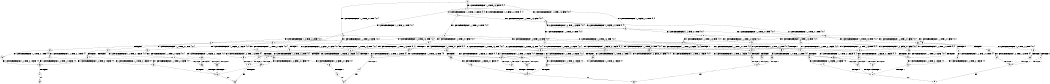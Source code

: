 digraph BCG {
size = "7, 10.5";
center = TRUE;
node [shape = circle];
0 [peripheries = 2];
0 -> 1 [label = "EX !0 !ATOMIC_EXCH_BRANCH (1, +0, TRUE, +1, 3, FALSE) !{0, 1}"];
0 -> 2 [label = "EX !1 !ATOMIC_EXCH_BRANCH (1, +1, TRUE, +0, 1, TRUE) !{0, 1}"];
0 -> 3 [label = "EX !0 !ATOMIC_EXCH_BRANCH (1, +0, TRUE, +1, 3, FALSE) !{0, 1}"];
1 -> 4 [label = "EX !0 !ATOMIC_EXCH_BRANCH (1, +0, FALSE, +0, 1, TRUE) !{0, 1}"];
1 -> 5 [label = "EX !1 !ATOMIC_EXCH_BRANCH (1, +1, TRUE, +0, 1, TRUE) !{0, 1}"];
1 -> 6 [label = "EX !0 !ATOMIC_EXCH_BRANCH (1, +0, FALSE, +0, 1, TRUE) !{0, 1}"];
2 -> 7 [label = "EX !1 !ATOMIC_EXCH_BRANCH (1, +1, TRUE, +0, 1, FALSE) !{0, 1}"];
2 -> 8 [label = "EX !0 !ATOMIC_EXCH_BRANCH (1, +0, TRUE, +1, 3, TRUE) !{0, 1}"];
2 -> 9 [label = "EX !0 !ATOMIC_EXCH_BRANCH (1, +0, TRUE, +1, 3, TRUE) !{0, 1}"];
3 -> 10 [label = "EX !1 !ATOMIC_EXCH_BRANCH (1, +1, TRUE, +0, 1, TRUE) !{0, 1}"];
3 -> 6 [label = "EX !0 !ATOMIC_EXCH_BRANCH (1, +0, FALSE, +0, 1, TRUE) !{0, 1}"];
3 -> 11 [label = "EX !1 !ATOMIC_EXCH_BRANCH (1, +1, TRUE, +0, 1, TRUE) !{0, 1}"];
4 -> 1 [label = "EX !0 !ATOMIC_EXCH_BRANCH (1, +0, TRUE, +1, 3, FALSE) !{0, 1}"];
4 -> 12 [label = "EX !1 !ATOMIC_EXCH_BRANCH (1, +1, TRUE, +0, 1, TRUE) !{0, 1}"];
4 -> 3 [label = "EX !0 !ATOMIC_EXCH_BRANCH (1, +0, TRUE, +1, 3, FALSE) !{0, 1}"];
5 -> 13 [label = "EX !0 !ATOMIC_EXCH_BRANCH (1, +0, FALSE, +0, 1, FALSE) !{0, 1}"];
5 -> 14 [label = "EX !1 !ATOMIC_EXCH_BRANCH (1, +1, TRUE, +0, 1, FALSE) !{0, 1}"];
5 -> 15 [label = "EX !0 !ATOMIC_EXCH_BRANCH (1, +0, FALSE, +0, 1, FALSE) !{0, 1}"];
6 -> 16 [label = "EX !1 !ATOMIC_EXCH_BRANCH (1, +1, TRUE, +0, 1, TRUE) !{0, 1}"];
6 -> 3 [label = "EX !0 !ATOMIC_EXCH_BRANCH (1, +0, TRUE, +1, 3, FALSE) !{0, 1}"];
6 -> 17 [label = "EX !1 !ATOMIC_EXCH_BRANCH (1, +1, TRUE, +0, 1, TRUE) !{0, 1}"];
7 -> 18 [label = "EX !0 !ATOMIC_EXCH_BRANCH (1, +0, TRUE, +1, 3, TRUE) !{0, 1}"];
7 -> 19 [label = "TERMINATE !1"];
7 -> 20 [label = "EX !0 !ATOMIC_EXCH_BRANCH (1, +0, TRUE, +1, 3, TRUE) !{0, 1}"];
8 -> 21 [label = "EX !1 !ATOMIC_EXCH_BRANCH (1, +1, TRUE, +0, 1, TRUE) !{0, 1}"];
8 -> 22 [label = "TERMINATE !0"];
9 -> 23 [label = "EX !1 !ATOMIC_EXCH_BRANCH (1, +1, TRUE, +0, 1, TRUE) !{0, 1}"];
9 -> 24 [label = "EX !1 !ATOMIC_EXCH_BRANCH (1, +1, TRUE, +0, 1, TRUE) !{0, 1}"];
9 -> 25 [label = "TERMINATE !0"];
10 -> 26 [label = "EX !0 !ATOMIC_EXCH_BRANCH (1, +0, FALSE, +0, 1, FALSE) !{0, 1}"];
10 -> 27 [label = "EX !1 !ATOMIC_EXCH_BRANCH (1, +1, TRUE, +0, 1, FALSE) !{0, 1}"];
10 -> 15 [label = "EX !0 !ATOMIC_EXCH_BRANCH (1, +0, FALSE, +0, 1, FALSE) !{0, 1}"];
11 -> 27 [label = "EX !1 !ATOMIC_EXCH_BRANCH (1, +1, TRUE, +0, 1, FALSE) !{0, 1}"];
11 -> 15 [label = "EX !0 !ATOMIC_EXCH_BRANCH (1, +0, FALSE, +0, 1, FALSE) !{0, 1}"];
11 -> 28 [label = "EX !1 !ATOMIC_EXCH_BRANCH (1, +1, TRUE, +0, 1, FALSE) !{0, 1}"];
12 -> 8 [label = "EX !0 !ATOMIC_EXCH_BRANCH (1, +0, TRUE, +1, 3, TRUE) !{0, 1}"];
12 -> 29 [label = "EX !1 !ATOMIC_EXCH_BRANCH (1, +1, TRUE, +0, 1, FALSE) !{0, 1}"];
12 -> 9 [label = "EX !0 !ATOMIC_EXCH_BRANCH (1, +0, TRUE, +1, 3, TRUE) !{0, 1}"];
13 -> 30 [label = "EX !1 !ATOMIC_EXCH_BRANCH (1, +1, TRUE, +0, 1, FALSE) !{0, 1}"];
13 -> 31 [label = "TERMINATE !0"];
14 -> 32 [label = "EX !0 !ATOMIC_EXCH_BRANCH (1, +0, FALSE, +0, 1, FALSE) !{0, 1}"];
14 -> 33 [label = "TERMINATE !1"];
14 -> 34 [label = "EX !0 !ATOMIC_EXCH_BRANCH (1, +0, FALSE, +0, 1, FALSE) !{0, 1}"];
15 -> 35 [label = "EX !1 !ATOMIC_EXCH_BRANCH (1, +1, TRUE, +0, 1, FALSE) !{0, 1}"];
15 -> 36 [label = "EX !1 !ATOMIC_EXCH_BRANCH (1, +1, TRUE, +0, 1, FALSE) !{0, 1}"];
15 -> 37 [label = "TERMINATE !0"];
16 -> 38 [label = "EX !0 !ATOMIC_EXCH_BRANCH (1, +0, TRUE, +1, 3, TRUE) !{0, 1}"];
16 -> 39 [label = "EX !1 !ATOMIC_EXCH_BRANCH (1, +1, TRUE, +0, 1, FALSE) !{0, 1}"];
16 -> 9 [label = "EX !0 !ATOMIC_EXCH_BRANCH (1, +0, TRUE, +1, 3, TRUE) !{0, 1}"];
17 -> 39 [label = "EX !1 !ATOMIC_EXCH_BRANCH (1, +1, TRUE, +0, 1, FALSE) !{0, 1}"];
17 -> 9 [label = "EX !0 !ATOMIC_EXCH_BRANCH (1, +0, TRUE, +1, 3, TRUE) !{0, 1}"];
17 -> 40 [label = "EX !1 !ATOMIC_EXCH_BRANCH (1, +1, TRUE, +0, 1, FALSE) !{0, 1}"];
18 -> 41 [label = "TERMINATE !0"];
18 -> 42 [label = "TERMINATE !1"];
19 -> 43 [label = "EX !0 !ATOMIC_EXCH_BRANCH (1, +0, TRUE, +1, 3, TRUE) !{0}"];
19 -> 44 [label = "EX !0 !ATOMIC_EXCH_BRANCH (1, +0, TRUE, +1, 3, TRUE) !{0}"];
20 -> 45 [label = "TERMINATE !0"];
20 -> 46 [label = "TERMINATE !1"];
21 -> 30 [label = "EX !1 !ATOMIC_EXCH_BRANCH (1, +1, TRUE, +0, 1, FALSE) !{0, 1}"];
21 -> 31 [label = "TERMINATE !0"];
22 -> 47 [label = "EX !1 !ATOMIC_EXCH_BRANCH (1, +1, TRUE, +0, 1, TRUE) !{1}"];
22 -> 48 [label = "EX !1 !ATOMIC_EXCH_BRANCH (1, +1, TRUE, +0, 1, TRUE) !{1}"];
23 -> 35 [label = "EX !1 !ATOMIC_EXCH_BRANCH (1, +1, TRUE, +0, 1, FALSE) !{0, 1}"];
23 -> 49 [label = "TERMINATE !0"];
24 -> 35 [label = "EX !1 !ATOMIC_EXCH_BRANCH (1, +1, TRUE, +0, 1, FALSE) !{0, 1}"];
24 -> 36 [label = "EX !1 !ATOMIC_EXCH_BRANCH (1, +1, TRUE, +0, 1, FALSE) !{0, 1}"];
24 -> 37 [label = "TERMINATE !0"];
25 -> 50 [label = "EX !1 !ATOMIC_EXCH_BRANCH (1, +1, TRUE, +0, 1, TRUE) !{1}"];
26 -> 35 [label = "EX !1 !ATOMIC_EXCH_BRANCH (1, +1, TRUE, +0, 1, FALSE) !{0, 1}"];
26 -> 49 [label = "TERMINATE !0"];
27 -> 51 [label = "EX !0 !ATOMIC_EXCH_BRANCH (1, +0, FALSE, +0, 1, FALSE) !{0, 1}"];
27 -> 52 [label = "TERMINATE !1"];
27 -> 34 [label = "EX !0 !ATOMIC_EXCH_BRANCH (1, +0, FALSE, +0, 1, FALSE) !{0, 1}"];
28 -> 34 [label = "EX !0 !ATOMIC_EXCH_BRANCH (1, +0, FALSE, +0, 1, FALSE) !{0, 1}"];
28 -> 53 [label = "TERMINATE !1"];
29 -> 18 [label = "EX !0 !ATOMIC_EXCH_BRANCH (1, +0, TRUE, +1, 3, TRUE) !{0, 1}"];
29 -> 54 [label = "TERMINATE !1"];
29 -> 20 [label = "EX !0 !ATOMIC_EXCH_BRANCH (1, +0, TRUE, +1, 3, TRUE) !{0, 1}"];
30 -> 55 [label = "TERMINATE !0"];
30 -> 56 [label = "TERMINATE !1"];
31 -> 57 [label = "EX !1 !ATOMIC_EXCH_BRANCH (1, +1, TRUE, +0, 1, FALSE) !{1}"];
31 -> 58 [label = "EX !1 !ATOMIC_EXCH_BRANCH (1, +1, TRUE, +0, 1, FALSE) !{1}"];
32 -> 55 [label = "TERMINATE !0"];
32 -> 56 [label = "TERMINATE !1"];
33 -> 59 [label = "EX !0 !ATOMIC_EXCH_BRANCH (1, +0, FALSE, +0, 1, FALSE) !{0}"];
33 -> 60 [label = "EX !0 !ATOMIC_EXCH_BRANCH (1, +0, FALSE, +0, 1, FALSE) !{0}"];
34 -> 61 [label = "TERMINATE !0"];
34 -> 62 [label = "TERMINATE !1"];
35 -> 63 [label = "TERMINATE !0"];
35 -> 64 [label = "TERMINATE !1"];
36 -> 61 [label = "TERMINATE !0"];
36 -> 62 [label = "TERMINATE !1"];
37 -> 65 [label = "EX !1 !ATOMIC_EXCH_BRANCH (1, +1, TRUE, +0, 1, FALSE) !{1}"];
38 -> 23 [label = "EX !1 !ATOMIC_EXCH_BRANCH (1, +1, TRUE, +0, 1, TRUE) !{0, 1}"];
38 -> 66 [label = "TERMINATE !0"];
39 -> 67 [label = "EX !0 !ATOMIC_EXCH_BRANCH (1, +0, TRUE, +1, 3, TRUE) !{0, 1}"];
39 -> 68 [label = "TERMINATE !1"];
39 -> 20 [label = "EX !0 !ATOMIC_EXCH_BRANCH (1, +0, TRUE, +1, 3, TRUE) !{0, 1}"];
40 -> 20 [label = "EX !0 !ATOMIC_EXCH_BRANCH (1, +0, TRUE, +1, 3, TRUE) !{0, 1}"];
40 -> 69 [label = "TERMINATE !1"];
41 -> 70 [label = "TERMINATE !1"];
42 -> 70 [label = "TERMINATE !0"];
43 -> 70 [label = "TERMINATE !0"];
44 -> 71 [label = "TERMINATE !0"];
45 -> 72 [label = "TERMINATE !1"];
46 -> 72 [label = "TERMINATE !0"];
47 -> 57 [label = "EX !1 !ATOMIC_EXCH_BRANCH (1, +1, TRUE, +0, 1, FALSE) !{1}"];
47 -> 58 [label = "EX !1 !ATOMIC_EXCH_BRANCH (1, +1, TRUE, +0, 1, FALSE) !{1}"];
48 -> 58 [label = "EX !1 !ATOMIC_EXCH_BRANCH (1, +1, TRUE, +0, 1, FALSE) !{1}"];
49 -> 73 [label = "EX !1 !ATOMIC_EXCH_BRANCH (1, +1, TRUE, +0, 1, FALSE) !{1}"];
50 -> 65 [label = "EX !1 !ATOMIC_EXCH_BRANCH (1, +1, TRUE, +0, 1, FALSE) !{1}"];
51 -> 63 [label = "TERMINATE !0"];
51 -> 64 [label = "TERMINATE !1"];
52 -> 74 [label = "EX !0 !ATOMIC_EXCH_BRANCH (1, +0, FALSE, +0, 1, FALSE) !{0}"];
53 -> 75 [label = "EX !0 !ATOMIC_EXCH_BRANCH (1, +0, FALSE, +0, 1, FALSE) !{0}"];
54 -> 43 [label = "EX !0 !ATOMIC_EXCH_BRANCH (1, +0, TRUE, +1, 3, TRUE) !{0}"];
54 -> 44 [label = "EX !0 !ATOMIC_EXCH_BRANCH (1, +0, TRUE, +1, 3, TRUE) !{0}"];
55 -> 76 [label = "TERMINATE !1"];
56 -> 76 [label = "TERMINATE !0"];
57 -> 76 [label = "TERMINATE !1"];
58 -> 77 [label = "TERMINATE !1"];
59 -> 76 [label = "TERMINATE !0"];
60 -> 78 [label = "TERMINATE !0"];
61 -> 79 [label = "TERMINATE !1"];
62 -> 79 [label = "TERMINATE !0"];
63 -> 80 [label = "TERMINATE !1"];
64 -> 80 [label = "TERMINATE !0"];
65 -> 79 [label = "TERMINATE !1"];
66 -> 81 [label = "EX !1 !ATOMIC_EXCH_BRANCH (1, +1, TRUE, +0, 1, TRUE) !{1}"];
67 -> 82 [label = "TERMINATE !0"];
67 -> 83 [label = "TERMINATE !1"];
68 -> 84 [label = "EX !0 !ATOMIC_EXCH_BRANCH (1, +0, TRUE, +1, 3, TRUE) !{0}"];
69 -> 85 [label = "EX !0 !ATOMIC_EXCH_BRANCH (1, +0, TRUE, +1, 3, TRUE) !{0}"];
70 -> 86 [label = "exit"];
71 -> 87 [label = "exit"];
72 -> 88 [label = "exit"];
73 -> 80 [label = "TERMINATE !1"];
74 -> 80 [label = "TERMINATE !0"];
75 -> 79 [label = "TERMINATE !0"];
76 -> 86 [label = "exit"];
77 -> 89 [label = "exit"];
78 -> 87 [label = "exit"];
79 -> 88 [label = "exit"];
80 -> 90 [label = "exit"];
81 -> 73 [label = "EX !1 !ATOMIC_EXCH_BRANCH (1, +1, TRUE, +0, 1, FALSE) !{1}"];
82 -> 91 [label = "TERMINATE !1"];
83 -> 91 [label = "TERMINATE !0"];
84 -> 91 [label = "TERMINATE !0"];
85 -> 72 [label = "TERMINATE !0"];
91 -> 90 [label = "exit"];
}
